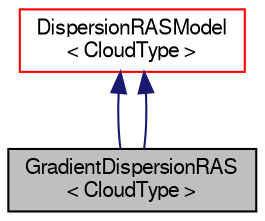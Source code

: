 digraph "GradientDispersionRAS&lt; CloudType &gt;"
{
  bgcolor="transparent";
  edge [fontname="FreeSans",fontsize="10",labelfontname="FreeSans",labelfontsize="10"];
  node [fontname="FreeSans",fontsize="10",shape=record];
  Node0 [label="GradientDispersionRAS\l\< CloudType \>",height=0.2,width=0.4,color="black", fillcolor="grey75", style="filled", fontcolor="black"];
  Node1 -> Node0 [dir="back",color="midnightblue",fontsize="10",style="solid",fontname="FreeSans"];
  Node1 [label="DispersionRASModel\l\< CloudType \>",height=0.2,width=0.4,color="red",URL="$a24594.html",tooltip="Base class for particle dispersion models based on RAS turbulence. "];
  Node1 -> Node0 [dir="back",color="midnightblue",fontsize="10",style="solid",fontname="FreeSans"];
}
